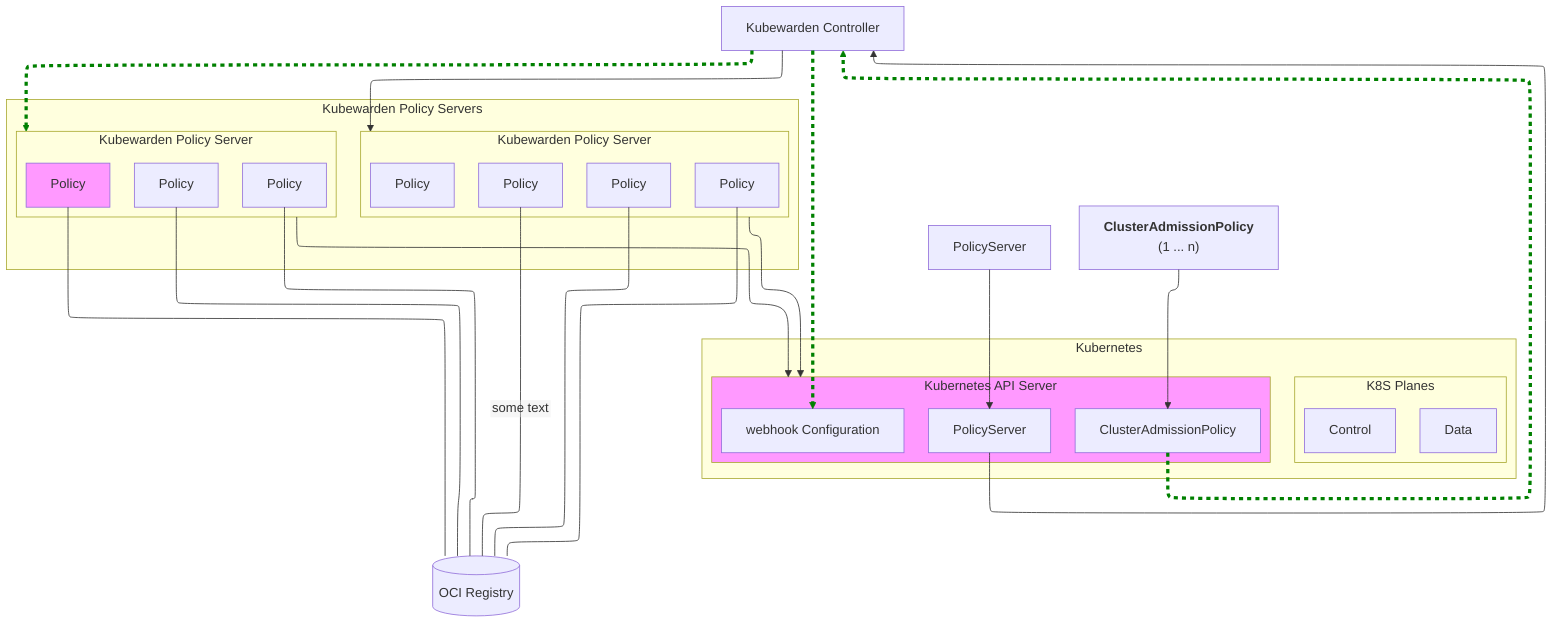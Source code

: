 %%{
  init: {
    "flowchart": {
      "htmlLabels": false,
      "defaultRenderer": "elk"
    }
  }
}%%
graph TB
    kubewarden_controller[Kubewarden Controller]
    subgraph k8s[Kubernetes]
      subgraph kubernetes_api_server[Kubernetes API Server]
          policy_server_in[PolicyServer]
          cluster_admission_policy_in[ClusterAdmissionPolicy]
          webhook_configuration[webhook Configuration]
      end
      subgraph planes[K8S Planes]
      k8s_control_plane[Control]
      k8s_data_plane[Data]
      end
    end
    policy_server_out[PolicyServer]
    cluster_admission_policy_out["`**ClusterAdmissionPolicy**<br/>(1 ... n)`"]
    cluster_admission_policy_in[ClusterAdmissionPolicy]
    kubewarden_policy_server_1[Kubewarden Policy Server]
    kubewarden_policy_server_2[Kubewarden Policy Server]
    oci_registry[(OCI Registry)]
    policy_server_out --> policy_server_in
    cluster_admission_policy_out --> cluster_admission_policy_in
    policy_server_in --> kubewarden_controller
    cluster_admission_policy_in --> kubewarden_controller
    kubewarden_controller --> webhook_configuration
    kubewarden_controller --> kubewarden_policy_server_1
    kubewarden_controller --> kubewarden_policy_server_2
    subgraph kwps [Kubewarden Policy Servers]
      subgraph kubewarden_policy_server_1[Kubewarden Policy Server]
          direction LR
          policy_1[Policy]
          policy_2[Policy]
          policy_3[Policy]
      end
      subgraph kubewarden_policy_server_2[Kubewarden Policy Server]
          direction LR
          policy_4[Policy]
          policy_5[Policy]
          policy_6[Policy]
          policy_7[Policy]
      end
    end
    policy_1 --- oci_registry
    policy_2 --- oci_registry
    policy_3 --- oci_registry
    policy_4 --- oci_registry
    policy_5 --- oci_registry
    policy_6 ---|some text| oci_registry
    kubewarden_policy_server_1 --> kubernetes_api_server
    kubewarden_policy_server_2 --> kubernetes_api_server
    style policy_1 fill:#f9f
    style kubernetes_api_server fill:#f9f
    linkStyle 3,4,5 stroke:green,stroke-width:4px,stroke-dasharray: 5 5